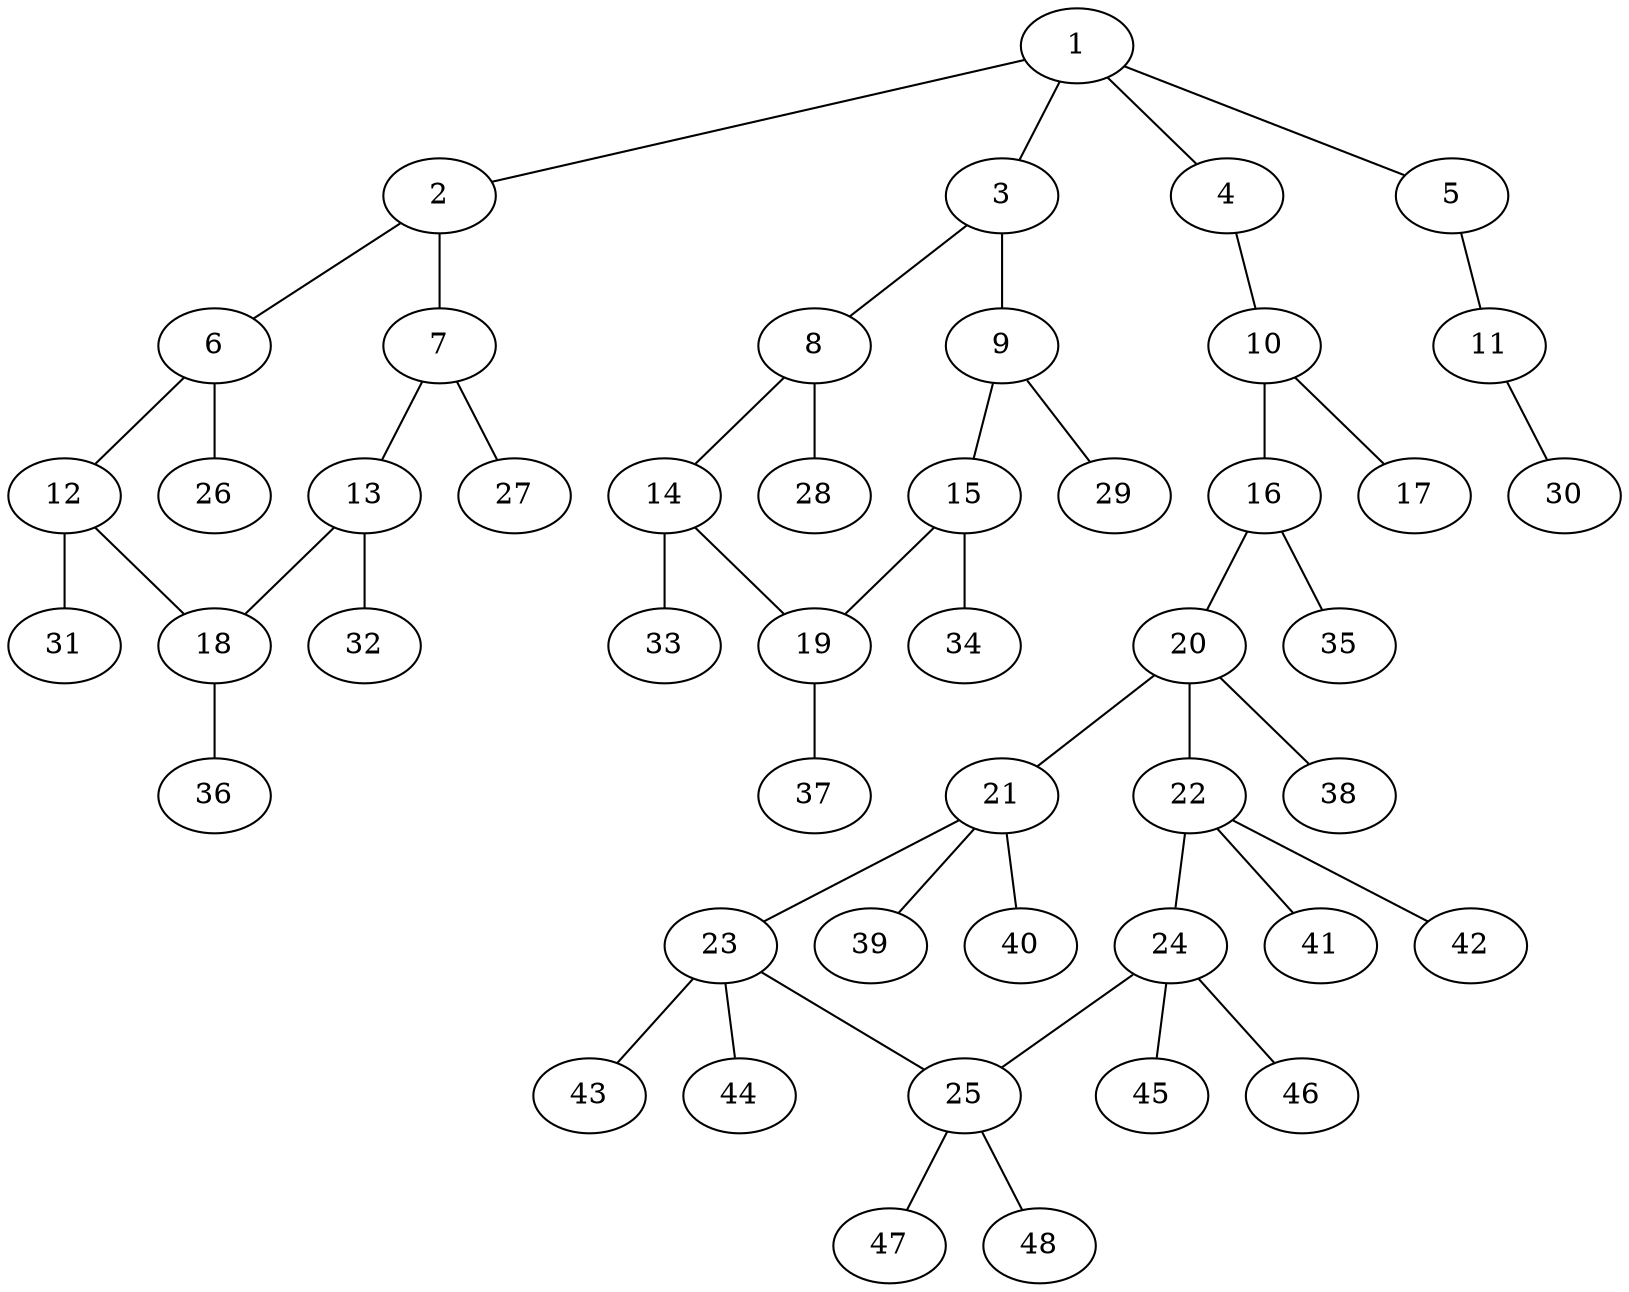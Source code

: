 graph molecule_2627 {
	1	 [chem=C];
	2	 [chem=C];
	1 -- 2	 [valence=1];
	3	 [chem=C];
	1 -- 3	 [valence=1];
	4	 [chem=O];
	1 -- 4	 [valence=1];
	5	 [chem=C];
	1 -- 5	 [valence=1];
	6	 [chem=C];
	2 -- 6	 [valence=2];
	7	 [chem=C];
	2 -- 7	 [valence=1];
	8	 [chem=C];
	3 -- 8	 [valence=2];
	9	 [chem=C];
	3 -- 9	 [valence=1];
	10	 [chem=C];
	4 -- 10	 [valence=1];
	11	 [chem=C];
	5 -- 11	 [valence=3];
	12	 [chem=C];
	6 -- 12	 [valence=1];
	26	 [chem=H];
	6 -- 26	 [valence=1];
	13	 [chem=C];
	7 -- 13	 [valence=2];
	27	 [chem=H];
	7 -- 27	 [valence=1];
	14	 [chem=C];
	8 -- 14	 [valence=1];
	28	 [chem=H];
	8 -- 28	 [valence=1];
	15	 [chem=C];
	9 -- 15	 [valence=2];
	29	 [chem=H];
	9 -- 29	 [valence=1];
	16	 [chem=N];
	10 -- 16	 [valence=1];
	17	 [chem=O];
	10 -- 17	 [valence=2];
	30	 [chem=H];
	11 -- 30	 [valence=1];
	18	 [chem=C];
	12 -- 18	 [valence=2];
	31	 [chem=H];
	12 -- 31	 [valence=1];
	13 -- 18	 [valence=1];
	32	 [chem=H];
	13 -- 32	 [valence=1];
	19	 [chem=C];
	14 -- 19	 [valence=2];
	33	 [chem=H];
	14 -- 33	 [valence=1];
	15 -- 19	 [valence=1];
	34	 [chem=H];
	15 -- 34	 [valence=1];
	20	 [chem=C];
	16 -- 20	 [valence=1];
	35	 [chem=H];
	16 -- 35	 [valence=1];
	36	 [chem=H];
	18 -- 36	 [valence=1];
	37	 [chem=H];
	19 -- 37	 [valence=1];
	21	 [chem=C];
	20 -- 21	 [valence=1];
	22	 [chem=C];
	20 -- 22	 [valence=1];
	38	 [chem=H];
	20 -- 38	 [valence=1];
	23	 [chem=C];
	21 -- 23	 [valence=1];
	39	 [chem=H];
	21 -- 39	 [valence=1];
	40	 [chem=H];
	21 -- 40	 [valence=1];
	24	 [chem=C];
	22 -- 24	 [valence=1];
	41	 [chem=H];
	22 -- 41	 [valence=1];
	42	 [chem=H];
	22 -- 42	 [valence=1];
	25	 [chem=C];
	23 -- 25	 [valence=1];
	43	 [chem=H];
	23 -- 43	 [valence=1];
	44	 [chem=H];
	23 -- 44	 [valence=1];
	24 -- 25	 [valence=1];
	45	 [chem=H];
	24 -- 45	 [valence=1];
	46	 [chem=H];
	24 -- 46	 [valence=1];
	47	 [chem=H];
	25 -- 47	 [valence=1];
	48	 [chem=H];
	25 -- 48	 [valence=1];
}
